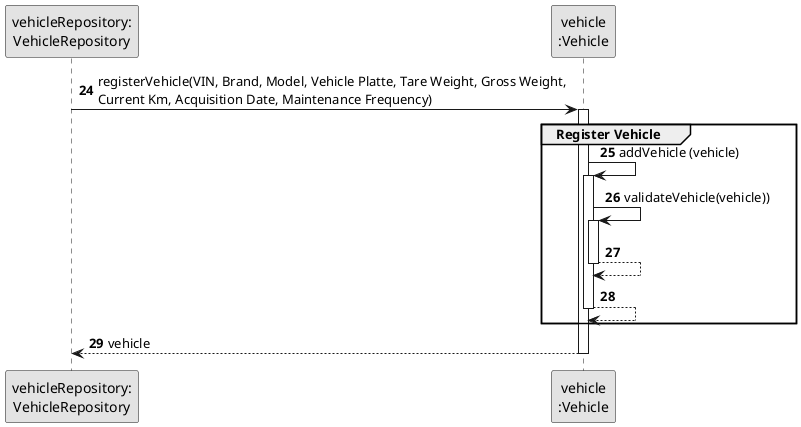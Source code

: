 @startuml
skinparam monochrome true
skinparam packageStyle rectangle
skinparam shadowing false

participant "vehicleRepository:\nVehicleRepository" as VehicleRepository
participant "vehicle\n:Vehicle" as VEI

autonumber 24
VehicleRepository -> VEI: registerVehicle(VIN, Brand, Model, Vehicle Platte, Tare Weight, Gross Weight,\nCurrent Km, Acquisition Date, Maintenance Frequency)

activate VEI
    group Register Vehicle
                              VEI -> VEI: addVehicle (vehicle)
                              activate VEI

                              VEI -> VEI: validateVehicle(vehicle))
                              activate VEI

                              VEI --> VEI
                              deactivate VEI

                              VEI --> VEI
                              deactivate VEI


    end

    VEI --> VehicleRepository: vehicle
deactivate VEI


@enduml